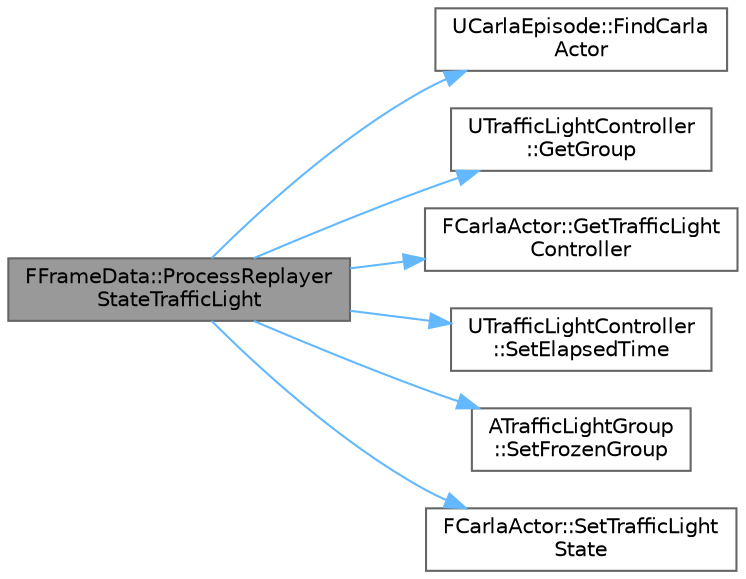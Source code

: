 digraph "FFrameData::ProcessReplayerStateTrafficLight"
{
 // INTERACTIVE_SVG=YES
 // LATEX_PDF_SIZE
  bgcolor="transparent";
  edge [fontname=Helvetica,fontsize=10,labelfontname=Helvetica,labelfontsize=10];
  node [fontname=Helvetica,fontsize=10,shape=box,height=0.2,width=0.4];
  rankdir="LR";
  Node1 [id="Node000001",label="FFrameData::ProcessReplayer\lStateTrafficLight",height=0.2,width=0.4,color="gray40", fillcolor="grey60", style="filled", fontcolor="black",tooltip=" "];
  Node1 -> Node2 [id="edge1_Node000001_Node000002",color="steelblue1",style="solid",tooltip=" "];
  Node2 [id="Node000002",label="UCarlaEpisode::FindCarla\lActor",height=0.2,width=0.4,color="grey40", fillcolor="white", style="filled",URL="$dc/d84/classUCarlaEpisode.html#a4d0c7a09f4d9de8110605e10125a93aa",tooltip="Find a Carla actor by id."];
  Node1 -> Node3 [id="edge2_Node000001_Node000003",color="steelblue1",style="solid",tooltip=" "];
  Node3 [id="Node000003",label="UTrafficLightController\l::GetGroup",height=0.2,width=0.4,color="grey40", fillcolor="white", style="filled",URL="$d3/d08/classUTrafficLightController.html#ada2e5b20781db6a878b9fb523ab2749c",tooltip=" "];
  Node1 -> Node4 [id="edge3_Node000001_Node000004",color="steelblue1",style="solid",tooltip=" "];
  Node4 [id="Node000004",label="FCarlaActor::GetTrafficLight\lController",height=0.2,width=0.4,color="grey40", fillcolor="white", style="filled",URL="$dc/dde/classFCarlaActor.html#abbefc674852620d7f53b64d4c95d95d2",tooltip=" "];
  Node1 -> Node5 [id="edge4_Node000001_Node000005",color="steelblue1",style="solid",tooltip=" "];
  Node5 [id="Node000005",label="UTrafficLightController\l::SetElapsedTime",height=0.2,width=0.4,color="grey40", fillcolor="white", style="filled",URL="$d3/d08/classUTrafficLightController.html#ab1bae74167835f618c3161c27a701d44",tooltip=" "];
  Node1 -> Node6 [id="edge5_Node000001_Node000006",color="steelblue1",style="solid",tooltip=" "];
  Node6 [id="Node000006",label="ATrafficLightGroup\l::SetFrozenGroup",height=0.2,width=0.4,color="grey40", fillcolor="white", style="filled",URL="$dd/d12/classATrafficLightGroup.html#a9ccf45682b261267c43df6056d39f651",tooltip=" "];
  Node1 -> Node7 [id="edge6_Node000001_Node000007",color="steelblue1",style="solid",tooltip=" "];
  Node7 [id="Node000007",label="FCarlaActor::SetTrafficLight\lState",height=0.2,width=0.4,color="grey40", fillcolor="white", style="filled",URL="$dc/dde/classFCarlaActor.html#af5d4499d84149cbe9fcaad1d2fea2613",tooltip=" "];
}
